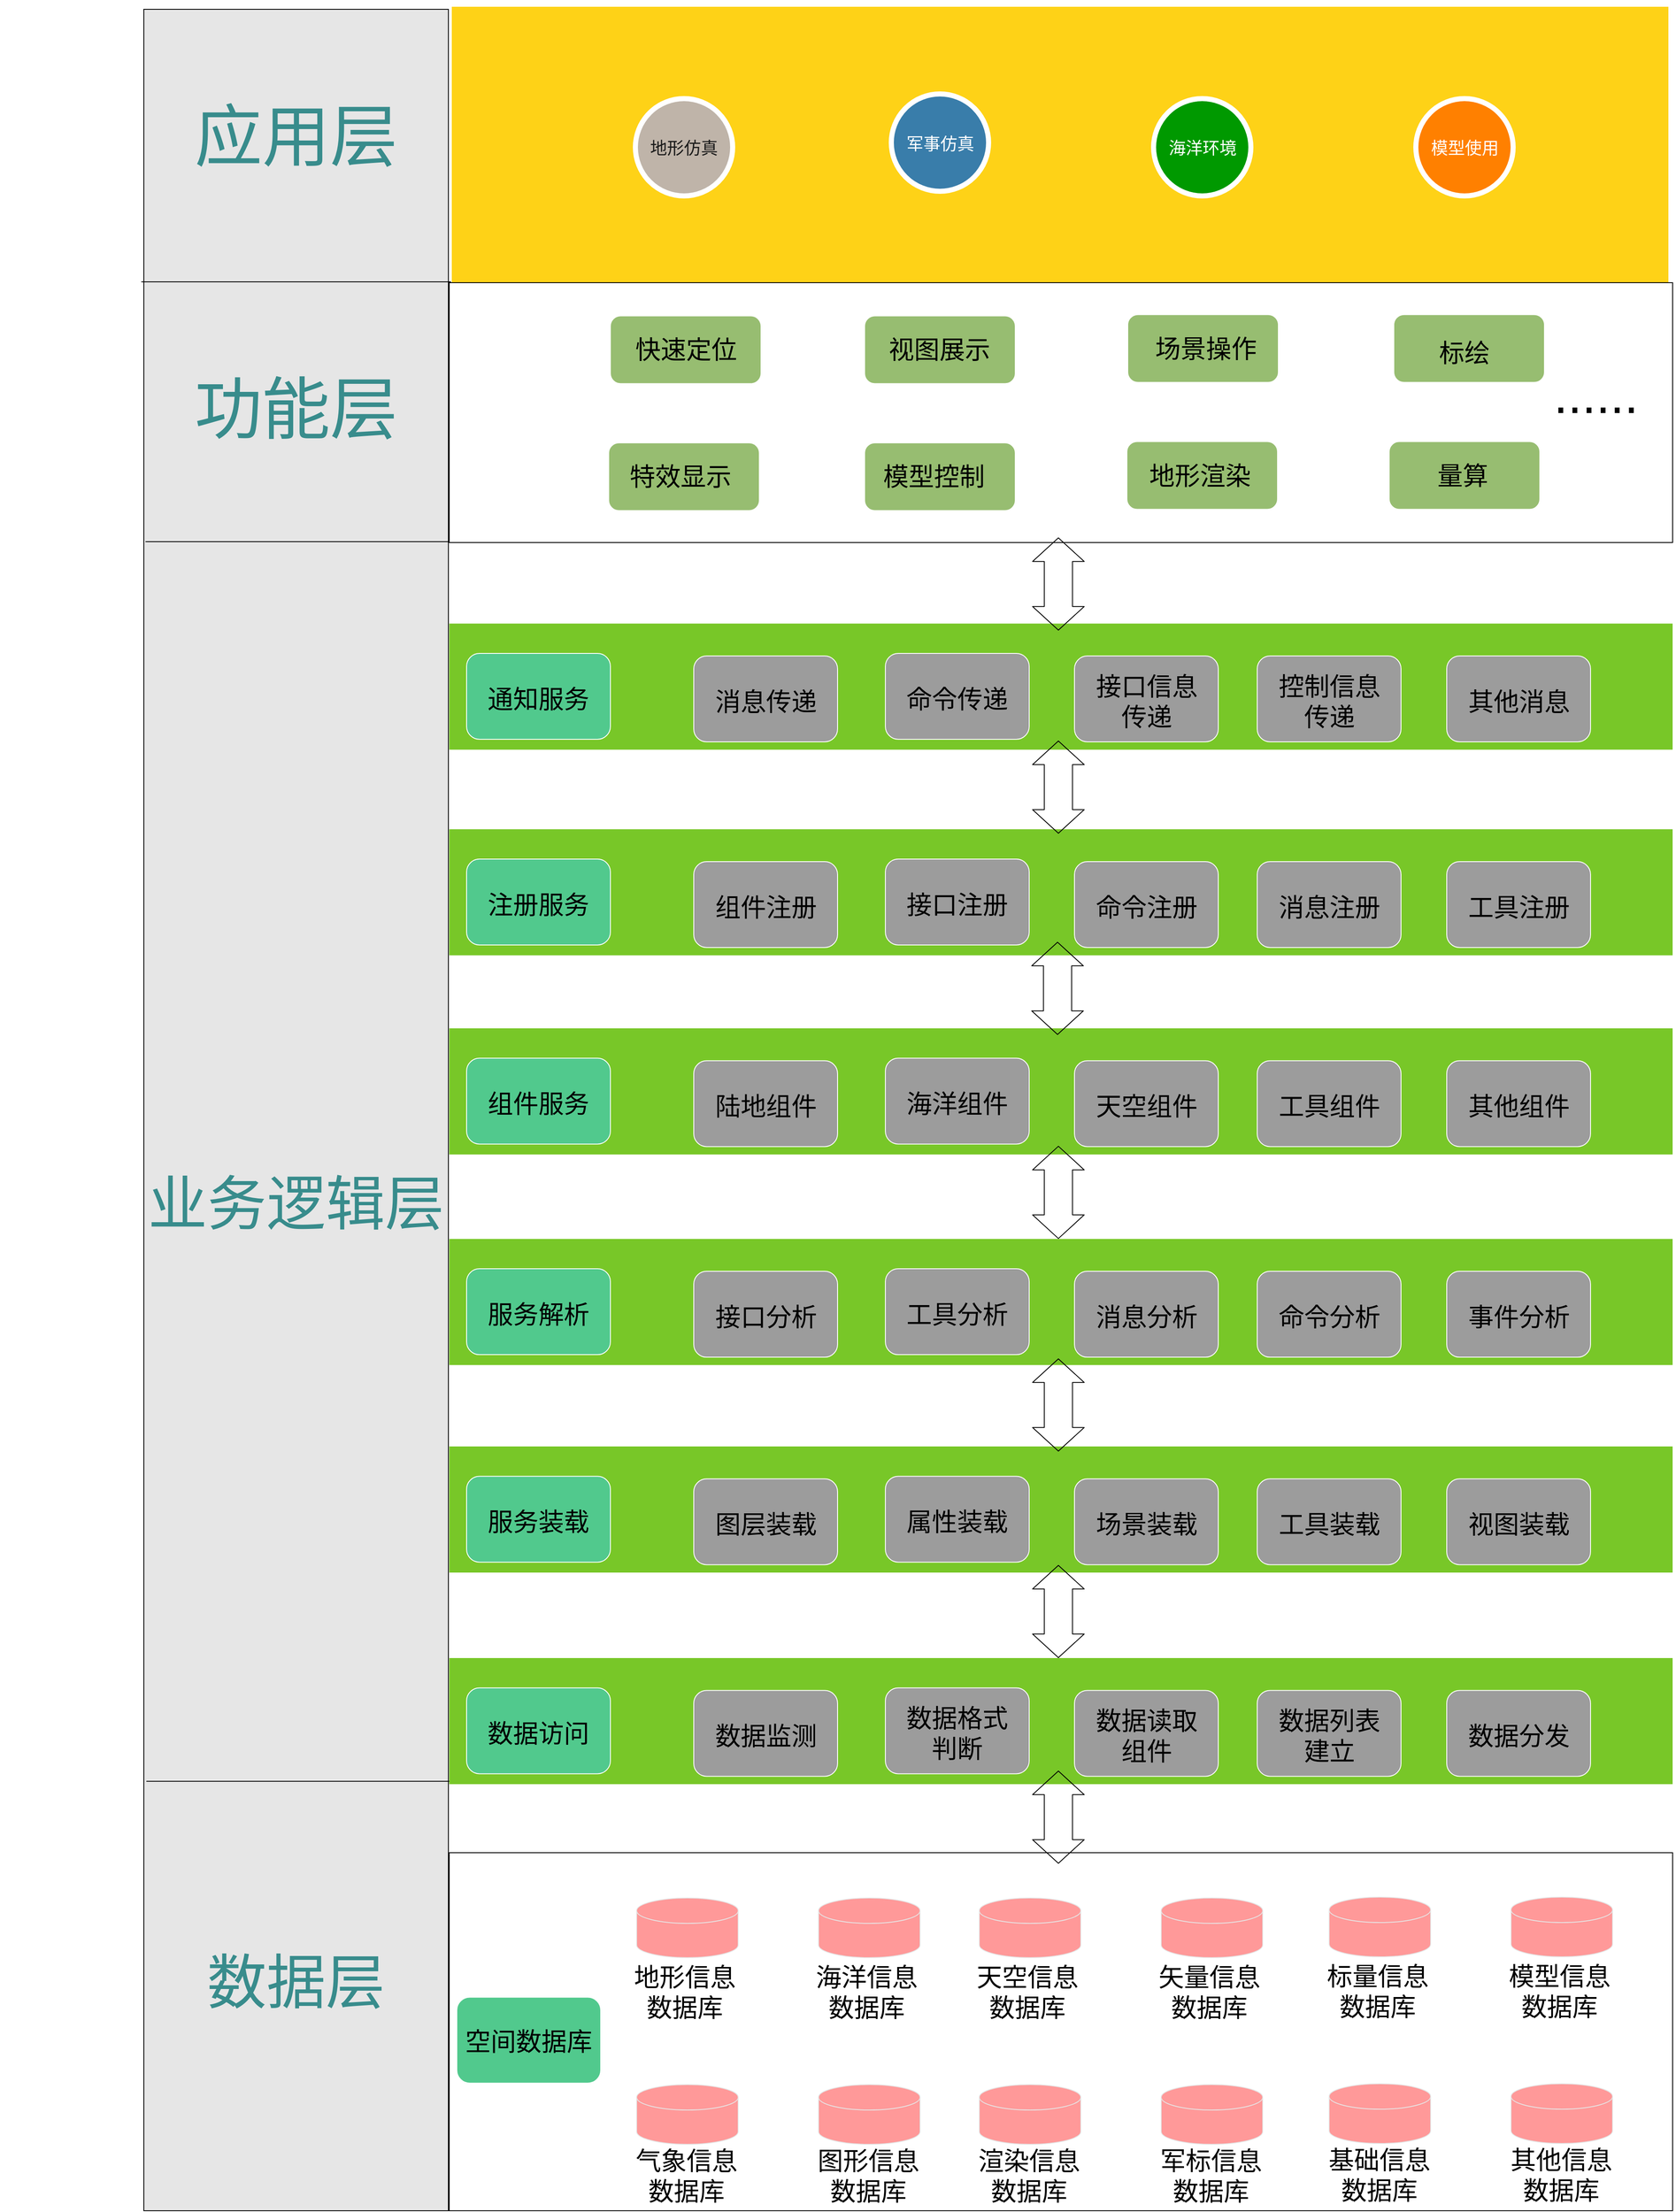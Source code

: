 <mxfile version="14.4.3" type="github">
  <diagram id="_LM2_4RiInQOaNpVVQQp" name="Page-1">
    <mxGraphModel dx="2601" dy="1406" grid="1" gridSize="10" guides="1" tooltips="1" connect="1" arrows="1" fold="1" page="1" pageScale="1" pageWidth="413" pageHeight="291" math="0" shadow="0">
      <root>
        <mxCell id="0" />
        <mxCell id="1" parent="0" />
        <mxCell id="ouk6PVNN6z9lbslJiqBb-3" value="" style="whiteSpace=wrap;html=1;rounded=0;shadow=0;strokeWidth=8;fontSize=20;align=center;fillColor=#FED217;strokeColor=#FFFFFF;" vertex="1" parent="1">
          <mxGeometry x="1630" y="412" width="1446" height="430" as="geometry" />
        </mxCell>
        <mxCell id="ouk6PVNN6z9lbslJiqBb-5" value="地形仿真" style="ellipse;whiteSpace=wrap;html=1;rounded=0;shadow=0;strokeWidth=6;fontSize=20;align=center;fillColor=#BFB4A9;strokeColor=#FFFFFF;fontColor=#1A1A1A;" vertex="1" parent="1">
          <mxGeometry x="1851" y="524.5" width="115" height="115" as="geometry" />
        </mxCell>
        <mxCell id="ouk6PVNN6z9lbslJiqBb-6" value="&lt;font style=&quot;font-size: 20px&quot;&gt;军事仿真&lt;/font&gt;" style="ellipse;whiteSpace=wrap;html=1;rounded=0;shadow=0;strokeWidth=6;fontSize=14;align=center;fillColor=#397DAA;strokeColor=#FFFFFF;fontColor=#FFFFFF;" vertex="1" parent="1">
          <mxGeometry x="2153.5" y="519" width="115" height="115" as="geometry" />
        </mxCell>
        <mxCell id="ouk6PVNN6z9lbslJiqBb-7" value="" style="whiteSpace=wrap;html=1;rounded=0;shadow=0;strokeWidth=1;fontSize=20;align=center;fontColor=#FFFFFF;fillColor=#FFFFFF;" vertex="1" parent="1">
          <mxGeometry x="1631" y="742" width="1446" height="307" as="geometry" />
        </mxCell>
        <mxCell id="ouk6PVNN6z9lbslJiqBb-13" value="&lt;font style=&quot;font-size: 20px&quot; color=&quot;#ffffff&quot;&gt;海洋环境&lt;/font&gt;" style="ellipse;whiteSpace=wrap;html=1;rounded=0;shadow=0;strokeWidth=6;fontSize=14;align=center;strokeColor=#FFFFFF;fillColor=#009900;" vertex="1" parent="1">
          <mxGeometry x="2463.5" y="524.5" width="115" height="115" as="geometry" />
        </mxCell>
        <mxCell id="ouk6PVNN6z9lbslJiqBb-14" value="&lt;font style=&quot;font-size: 20px&quot;&gt;模型使用&lt;/font&gt;" style="ellipse;whiteSpace=wrap;html=1;rounded=0;shadow=0;strokeWidth=6;fontSize=14;align=center;strokeColor=#FFFFFF;fontColor=#FFFFFF;fillColor=#FF8000;" vertex="1" parent="1">
          <mxGeometry x="2773.5" y="524.5" width="115" height="115" as="geometry" />
        </mxCell>
        <mxCell id="ouk6PVNN6z9lbslJiqBb-18" value="" style="rounded=1;whiteSpace=wrap;html=1;strokeColor=#FFFFFF;fillColor=#97BD71;" vertex="1" parent="1">
          <mxGeometry x="1821.5" y="781.25" width="178" height="80" as="geometry" />
        </mxCell>
        <mxCell id="ouk6PVNN6z9lbslJiqBb-19" value="" style="rounded=1;whiteSpace=wrap;html=1;strokeColor=#FFFFFF;fillColor=#97BD71;" vertex="1" parent="1">
          <mxGeometry x="1819.5" y="931.25" width="178" height="80" as="geometry" />
        </mxCell>
        <mxCell id="ouk6PVNN6z9lbslJiqBb-20" value="" style="rounded=1;whiteSpace=wrap;html=1;strokeColor=#FFFFFF;fillColor=#97BD71;" vertex="1" parent="1">
          <mxGeometry x="2122" y="781.25" width="178" height="80" as="geometry" />
        </mxCell>
        <mxCell id="ouk6PVNN6z9lbslJiqBb-21" value="" style="rounded=1;whiteSpace=wrap;html=1;strokeColor=#FFFFFF;fillColor=#97BD71;" vertex="1" parent="1">
          <mxGeometry x="2122" y="931.25" width="178" height="80" as="geometry" />
        </mxCell>
        <mxCell id="ouk6PVNN6z9lbslJiqBb-22" value="" style="rounded=1;whiteSpace=wrap;html=1;strokeColor=#FFFFFF;fillColor=#97BD71;" vertex="1" parent="1">
          <mxGeometry x="2433" y="779.75" width="178" height="80" as="geometry" />
        </mxCell>
        <mxCell id="ouk6PVNN6z9lbslJiqBb-23" value="" style="rounded=1;whiteSpace=wrap;html=1;strokeColor=#FFFFFF;fillColor=#97BD71;" vertex="1" parent="1">
          <mxGeometry x="2432" y="929.75" width="178" height="80" as="geometry" />
        </mxCell>
        <mxCell id="ouk6PVNN6z9lbslJiqBb-24" value="" style="rounded=1;whiteSpace=wrap;html=1;strokeColor=#FFFFFF;fillColor=#97BD71;" vertex="1" parent="1">
          <mxGeometry x="2747.5" y="779.75" width="178" height="80" as="geometry" />
        </mxCell>
        <mxCell id="ouk6PVNN6z9lbslJiqBb-25" value="" style="rounded=1;whiteSpace=wrap;html=1;strokeColor=#FFFFFF;fillColor=#97BD71;" vertex="1" parent="1">
          <mxGeometry x="2742" y="929.75" width="178" height="80" as="geometry" />
        </mxCell>
        <mxCell id="ouk6PVNN6z9lbslJiqBb-26" value="快速定位" style="text;html=1;strokeColor=none;fillColor=none;align=center;verticalAlign=middle;whiteSpace=wrap;rounded=0;fontSize=30;" vertex="1" parent="1">
          <mxGeometry x="1849.5" y="811.25" width="122" height="20" as="geometry" />
        </mxCell>
        <mxCell id="ouk6PVNN6z9lbslJiqBb-27" value="特效显示" style="text;html=1;strokeColor=none;fillColor=none;align=center;verticalAlign=middle;whiteSpace=wrap;rounded=0;fontSize=30;" vertex="1" parent="1">
          <mxGeometry x="1839.5" y="961.25" width="129" height="20" as="geometry" />
        </mxCell>
        <mxCell id="ouk6PVNN6z9lbslJiqBb-28" value="视图展示" style="text;html=1;strokeColor=none;fillColor=none;align=center;verticalAlign=middle;whiteSpace=wrap;rounded=0;fontSize=30;" vertex="1" parent="1">
          <mxGeometry x="2146.5" y="811.25" width="127" height="20" as="geometry" />
        </mxCell>
        <mxCell id="ouk6PVNN6z9lbslJiqBb-29" value="模型控制" style="text;html=1;strokeColor=none;fillColor=none;align=center;verticalAlign=middle;whiteSpace=wrap;rounded=0;fontSize=30;" vertex="1" parent="1">
          <mxGeometry x="2142" y="961.25" width="124" height="20" as="geometry" />
        </mxCell>
        <mxCell id="ouk6PVNN6z9lbslJiqBb-30" value="场景操作" style="text;html=1;strokeColor=none;fillColor=none;align=center;verticalAlign=middle;whiteSpace=wrap;rounded=0;fontSize=30;" vertex="1" parent="1">
          <mxGeometry x="2463.5" y="809.75" width="122.5" height="20" as="geometry" />
        </mxCell>
        <mxCell id="ouk6PVNN6z9lbslJiqBb-31" value="地形渲染" style="text;html=1;strokeColor=none;fillColor=none;align=center;verticalAlign=middle;whiteSpace=wrap;rounded=0;fontSize=30;" vertex="1" parent="1">
          <mxGeometry x="2453.5" y="959.75" width="128.5" height="20" as="geometry" />
        </mxCell>
        <mxCell id="ouk6PVNN6z9lbslJiqBb-32" value="标绘" style="text;html=1;strokeColor=none;fillColor=none;align=center;verticalAlign=middle;whiteSpace=wrap;rounded=0;fontSize=30;" vertex="1" parent="1">
          <mxGeometry x="2771" y="819.75" width="120" height="10" as="geometry" />
        </mxCell>
        <mxCell id="ouk6PVNN6z9lbslJiqBb-33" value="量算" style="text;html=1;strokeColor=none;fillColor=none;align=center;verticalAlign=middle;whiteSpace=wrap;rounded=0;fontSize=30;" vertex="1" parent="1">
          <mxGeometry x="2768.5" y="959.75" width="120" height="20" as="geometry" />
        </mxCell>
        <mxCell id="ouk6PVNN6z9lbslJiqBb-245" value="......" style="text;html=1;strokeColor=none;fillColor=none;align=center;verticalAlign=middle;whiteSpace=wrap;rounded=0;fontSize=60;" vertex="1" parent="1">
          <mxGeometry x="2929" y="864.75" width="115" height="20" as="geometry" />
        </mxCell>
        <mxCell id="ouk6PVNN6z9lbslJiqBb-491" value="" style="whiteSpace=wrap;html=1;rounded=0;shadow=0;strokeWidth=8;fontSize=20;align=center;strokeColor=none;fillColor=#78C728;" vertex="1" parent="1">
          <mxGeometry x="1631" y="1144.75" width="1446" height="149" as="geometry" />
        </mxCell>
        <mxCell id="ouk6PVNN6z9lbslJiqBb-494" value="" style="rounded=1;whiteSpace=wrap;html=1;strokeColor=#FFFFFF;fontSize=80;fontColor=#388C8C;fillColor=#51C98D;" vertex="1" parent="1">
          <mxGeometry x="1651.5" y="1180" width="170" height="101.5" as="geometry" />
        </mxCell>
        <mxCell id="ouk6PVNN6z9lbslJiqBb-495" value="" style="rounded=0;whiteSpace=wrap;html=1;fontSize=80;fontColor=#388C8C;fillColor=#E6E6E6;" vertex="1" parent="1">
          <mxGeometry x="1270" y="419" width="360" height="2601" as="geometry" />
        </mxCell>
        <mxCell id="ouk6PVNN6z9lbslJiqBb-496" value="" style="endArrow=none;html=1;fontSize=80;fontColor=#388C8C;" edge="1" parent="1">
          <mxGeometry width="50" height="50" relative="1" as="geometry">
            <mxPoint x="1633" y="741" as="sourcePoint" />
            <mxPoint x="1267" y="741" as="targetPoint" />
          </mxGeometry>
        </mxCell>
        <mxCell id="ouk6PVNN6z9lbslJiqBb-497" value="" style="endArrow=none;html=1;fontSize=80;fontColor=#388C8C;" edge="1" parent="1">
          <mxGeometry width="50" height="50" relative="1" as="geometry">
            <mxPoint x="1630" y="1048" as="sourcePoint" />
            <mxPoint x="1272" y="1048" as="targetPoint" />
          </mxGeometry>
        </mxCell>
        <mxCell id="ouk6PVNN6z9lbslJiqBb-498" value="应用层" style="text;html=1;strokeColor=none;fillColor=none;align=center;verticalAlign=middle;whiteSpace=wrap;rounded=0;fontSize=80;fontColor=#388C8C;" vertex="1" parent="1">
          <mxGeometry x="1100" y="560" width="700" height="20" as="geometry" />
        </mxCell>
        <mxCell id="ouk6PVNN6z9lbslJiqBb-499" value="功能层" style="text;html=1;strokeColor=none;fillColor=none;align=center;verticalAlign=middle;whiteSpace=wrap;rounded=0;fontSize=80;fontColor=#388C8C;" vertex="1" parent="1">
          <mxGeometry x="1100" y="859.75" width="700" height="65" as="geometry" />
        </mxCell>
        <mxCell id="ouk6PVNN6z9lbslJiqBb-500" value="业务逻辑层" style="text;html=1;strokeColor=none;fillColor=none;align=center;verticalAlign=middle;whiteSpace=wrap;rounded=0;fontSize=70;fontColor=#388C8C;" vertex="1" parent="1">
          <mxGeometry x="1100" y="1820" width="700" height="20" as="geometry" />
        </mxCell>
        <mxCell id="ouk6PVNN6z9lbslJiqBb-501" value="通知服务" style="text;html=1;strokeColor=none;fillColor=none;align=center;verticalAlign=middle;whiteSpace=wrap;rounded=0;fontSize=30;" vertex="1" parent="1">
          <mxGeometry x="1672" y="1223.75" width="129" height="20" as="geometry" />
        </mxCell>
        <mxCell id="ouk6PVNN6z9lbslJiqBb-503" value="" style="rounded=1;whiteSpace=wrap;html=1;strokeColor=#FFFFFF;fillColor=#9C9C9C;fontSize=80;fontColor=#388C8C;" vertex="1" parent="1">
          <mxGeometry x="1920" y="1183" width="170" height="101.5" as="geometry" />
        </mxCell>
        <mxCell id="ouk6PVNN6z9lbslJiqBb-504" value="消息传递" style="text;html=1;strokeColor=none;fillColor=none;align=center;verticalAlign=middle;whiteSpace=wrap;rounded=0;fontSize=30;" vertex="1" parent="1">
          <mxGeometry x="1940.5" y="1226.75" width="129" height="20" as="geometry" />
        </mxCell>
        <mxCell id="ouk6PVNN6z9lbslJiqBb-505" value="" style="rounded=1;whiteSpace=wrap;html=1;strokeColor=#FFFFFF;fillColor=#9C9C9C;fontSize=80;fontColor=#388C8C;" vertex="1" parent="1">
          <mxGeometry x="2146.5" y="1180" width="170" height="101.5" as="geometry" />
        </mxCell>
        <mxCell id="ouk6PVNN6z9lbslJiqBb-506" value="命令传递" style="text;html=1;strokeColor=none;fillColor=none;align=center;verticalAlign=middle;whiteSpace=wrap;rounded=0;fontSize=30;" vertex="1" parent="1">
          <mxGeometry x="2167" y="1223.75" width="129" height="20" as="geometry" />
        </mxCell>
        <mxCell id="ouk6PVNN6z9lbslJiqBb-507" value="" style="rounded=1;whiteSpace=wrap;html=1;strokeColor=#FFFFFF;fillColor=#9C9C9C;fontSize=80;fontColor=#388C8C;" vertex="1" parent="1">
          <mxGeometry x="2370" y="1183" width="170" height="101.5" as="geometry" />
        </mxCell>
        <mxCell id="ouk6PVNN6z9lbslJiqBb-508" value="接口信息传递" style="text;html=1;strokeColor=none;fillColor=none;align=center;verticalAlign=middle;whiteSpace=wrap;rounded=0;fontSize=30;" vertex="1" parent="1">
          <mxGeometry x="2390.5" y="1226.75" width="129" height="20" as="geometry" />
        </mxCell>
        <mxCell id="ouk6PVNN6z9lbslJiqBb-509" value="" style="rounded=1;whiteSpace=wrap;html=1;strokeColor=#FFFFFF;fillColor=#9C9C9C;fontSize=80;fontColor=#388C8C;" vertex="1" parent="1">
          <mxGeometry x="2586" y="1183" width="170" height="101.5" as="geometry" />
        </mxCell>
        <mxCell id="ouk6PVNN6z9lbslJiqBb-510" value="控制信息传递" style="text;html=1;strokeColor=none;fillColor=none;align=center;verticalAlign=middle;whiteSpace=wrap;rounded=0;fontSize=30;" vertex="1" parent="1">
          <mxGeometry x="2606.5" y="1226.75" width="129" height="20" as="geometry" />
        </mxCell>
        <mxCell id="ouk6PVNN6z9lbslJiqBb-511" value="" style="rounded=1;whiteSpace=wrap;html=1;strokeColor=#FFFFFF;fillColor=#9C9C9C;fontSize=80;fontColor=#388C8C;" vertex="1" parent="1">
          <mxGeometry x="2810" y="1183" width="170" height="101.5" as="geometry" />
        </mxCell>
        <mxCell id="ouk6PVNN6z9lbslJiqBb-512" value="其他消息" style="text;html=1;strokeColor=none;fillColor=none;align=center;verticalAlign=middle;whiteSpace=wrap;rounded=0;fontSize=30;" vertex="1" parent="1">
          <mxGeometry x="2830.5" y="1226.75" width="129" height="20" as="geometry" />
        </mxCell>
        <mxCell id="ouk6PVNN6z9lbslJiqBb-514" value="" style="whiteSpace=wrap;html=1;rounded=0;shadow=0;strokeWidth=8;fontSize=20;align=center;strokeColor=none;fillColor=#78C728;" vertex="1" parent="1">
          <mxGeometry x="1631" y="1387.75" width="1446" height="149" as="geometry" />
        </mxCell>
        <mxCell id="ouk6PVNN6z9lbslJiqBb-515" value="" style="rounded=1;whiteSpace=wrap;html=1;strokeColor=#FFFFFF;fontSize=80;fontColor=#388C8C;fillColor=#51C98D;" vertex="1" parent="1">
          <mxGeometry x="1651.5" y="1423" width="170" height="101.5" as="geometry" />
        </mxCell>
        <mxCell id="ouk6PVNN6z9lbslJiqBb-516" value="注册服务" style="text;html=1;strokeColor=none;fillColor=none;align=center;verticalAlign=middle;whiteSpace=wrap;rounded=0;fontSize=30;" vertex="1" parent="1">
          <mxGeometry x="1672" y="1466.75" width="129" height="20" as="geometry" />
        </mxCell>
        <mxCell id="ouk6PVNN6z9lbslJiqBb-517" value="" style="rounded=1;whiteSpace=wrap;html=1;strokeColor=#FFFFFF;fillColor=#9C9C9C;fontSize=80;fontColor=#388C8C;" vertex="1" parent="1">
          <mxGeometry x="1920" y="1426" width="170" height="101.5" as="geometry" />
        </mxCell>
        <mxCell id="ouk6PVNN6z9lbslJiqBb-518" value="组件注册" style="text;html=1;strokeColor=none;fillColor=none;align=center;verticalAlign=middle;whiteSpace=wrap;rounded=0;fontSize=30;" vertex="1" parent="1">
          <mxGeometry x="1940.5" y="1469.75" width="129" height="20" as="geometry" />
        </mxCell>
        <mxCell id="ouk6PVNN6z9lbslJiqBb-519" value="" style="rounded=1;whiteSpace=wrap;html=1;strokeColor=#FFFFFF;fillColor=#9C9C9C;fontSize=80;fontColor=#388C8C;" vertex="1" parent="1">
          <mxGeometry x="2146.5" y="1423" width="170" height="101.5" as="geometry" />
        </mxCell>
        <mxCell id="ouk6PVNN6z9lbslJiqBb-520" value="接口注册" style="text;html=1;strokeColor=none;fillColor=none;align=center;verticalAlign=middle;whiteSpace=wrap;rounded=0;fontSize=30;" vertex="1" parent="1">
          <mxGeometry x="2167" y="1466.75" width="129" height="20" as="geometry" />
        </mxCell>
        <mxCell id="ouk6PVNN6z9lbslJiqBb-521" value="" style="rounded=1;whiteSpace=wrap;html=1;strokeColor=#FFFFFF;fillColor=#9C9C9C;fontSize=80;fontColor=#388C8C;" vertex="1" parent="1">
          <mxGeometry x="2370" y="1426" width="170" height="101.5" as="geometry" />
        </mxCell>
        <mxCell id="ouk6PVNN6z9lbslJiqBb-522" value="命令注册" style="text;html=1;strokeColor=none;fillColor=none;align=center;verticalAlign=middle;whiteSpace=wrap;rounded=0;fontSize=30;" vertex="1" parent="1">
          <mxGeometry x="2390.5" y="1469.75" width="129" height="20" as="geometry" />
        </mxCell>
        <mxCell id="ouk6PVNN6z9lbslJiqBb-523" value="" style="rounded=1;whiteSpace=wrap;html=1;strokeColor=#FFFFFF;fillColor=#9C9C9C;fontSize=80;fontColor=#388C8C;" vertex="1" parent="1">
          <mxGeometry x="2586" y="1426" width="170" height="101.5" as="geometry" />
        </mxCell>
        <mxCell id="ouk6PVNN6z9lbslJiqBb-524" value="消息注册" style="text;html=1;strokeColor=none;fillColor=none;align=center;verticalAlign=middle;whiteSpace=wrap;rounded=0;fontSize=30;" vertex="1" parent="1">
          <mxGeometry x="2606.5" y="1469.75" width="129" height="20" as="geometry" />
        </mxCell>
        <mxCell id="ouk6PVNN6z9lbslJiqBb-525" value="" style="rounded=1;whiteSpace=wrap;html=1;strokeColor=#FFFFFF;fillColor=#9C9C9C;fontSize=80;fontColor=#388C8C;" vertex="1" parent="1">
          <mxGeometry x="2810" y="1426" width="170" height="101.5" as="geometry" />
        </mxCell>
        <mxCell id="ouk6PVNN6z9lbslJiqBb-526" value="工具注册" style="text;html=1;strokeColor=none;fillColor=none;align=center;verticalAlign=middle;whiteSpace=wrap;rounded=0;fontSize=30;" vertex="1" parent="1">
          <mxGeometry x="2830.5" y="1469.75" width="129" height="20" as="geometry" />
        </mxCell>
        <mxCell id="ouk6PVNN6z9lbslJiqBb-528" value="" style="whiteSpace=wrap;html=1;rounded=0;shadow=0;strokeWidth=8;fontSize=20;align=center;strokeColor=none;fillColor=#78C728;" vertex="1" parent="1">
          <mxGeometry x="1631" y="1623" width="1446" height="149" as="geometry" />
        </mxCell>
        <mxCell id="ouk6PVNN6z9lbslJiqBb-529" value="" style="rounded=1;whiteSpace=wrap;html=1;strokeColor=#FFFFFF;fontSize=80;fontColor=#388C8C;fillColor=#51C98D;" vertex="1" parent="1">
          <mxGeometry x="1651.5" y="1658.25" width="170" height="101.5" as="geometry" />
        </mxCell>
        <mxCell id="ouk6PVNN6z9lbslJiqBb-530" value="组件服务" style="text;html=1;strokeColor=none;fillColor=none;align=center;verticalAlign=middle;whiteSpace=wrap;rounded=0;fontSize=30;" vertex="1" parent="1">
          <mxGeometry x="1672" y="1702" width="129" height="20" as="geometry" />
        </mxCell>
        <mxCell id="ouk6PVNN6z9lbslJiqBb-531" value="" style="rounded=1;whiteSpace=wrap;html=1;strokeColor=#FFFFFF;fillColor=#9C9C9C;fontSize=80;fontColor=#388C8C;" vertex="1" parent="1">
          <mxGeometry x="1920" y="1661.25" width="170" height="101.5" as="geometry" />
        </mxCell>
        <mxCell id="ouk6PVNN6z9lbslJiqBb-532" value="陆地组件" style="text;html=1;strokeColor=none;fillColor=none;align=center;verticalAlign=middle;whiteSpace=wrap;rounded=0;fontSize=30;" vertex="1" parent="1">
          <mxGeometry x="1940.5" y="1705" width="129" height="20" as="geometry" />
        </mxCell>
        <mxCell id="ouk6PVNN6z9lbslJiqBb-533" value="" style="rounded=1;whiteSpace=wrap;html=1;strokeColor=#FFFFFF;fillColor=#9C9C9C;fontSize=80;fontColor=#388C8C;" vertex="1" parent="1">
          <mxGeometry x="2146.5" y="1658.25" width="170" height="101.5" as="geometry" />
        </mxCell>
        <mxCell id="ouk6PVNN6z9lbslJiqBb-534" value="海洋组件" style="text;html=1;strokeColor=none;fillColor=none;align=center;verticalAlign=middle;whiteSpace=wrap;rounded=0;fontSize=30;" vertex="1" parent="1">
          <mxGeometry x="2167" y="1702" width="129" height="20" as="geometry" />
        </mxCell>
        <mxCell id="ouk6PVNN6z9lbslJiqBb-535" value="" style="rounded=1;whiteSpace=wrap;html=1;strokeColor=#FFFFFF;fillColor=#9C9C9C;fontSize=80;fontColor=#388C8C;" vertex="1" parent="1">
          <mxGeometry x="2370" y="1661.25" width="170" height="101.5" as="geometry" />
        </mxCell>
        <mxCell id="ouk6PVNN6z9lbslJiqBb-536" value="天空组件" style="text;html=1;strokeColor=none;fillColor=none;align=center;verticalAlign=middle;whiteSpace=wrap;rounded=0;fontSize=30;" vertex="1" parent="1">
          <mxGeometry x="2390.5" y="1705" width="129" height="20" as="geometry" />
        </mxCell>
        <mxCell id="ouk6PVNN6z9lbslJiqBb-537" value="" style="rounded=1;whiteSpace=wrap;html=1;strokeColor=#FFFFFF;fillColor=#9C9C9C;fontSize=80;fontColor=#388C8C;" vertex="1" parent="1">
          <mxGeometry x="2586" y="1661.25" width="170" height="101.5" as="geometry" />
        </mxCell>
        <mxCell id="ouk6PVNN6z9lbslJiqBb-538" value="工具组件" style="text;html=1;strokeColor=none;fillColor=none;align=center;verticalAlign=middle;whiteSpace=wrap;rounded=0;fontSize=30;" vertex="1" parent="1">
          <mxGeometry x="2606.5" y="1705" width="129" height="20" as="geometry" />
        </mxCell>
        <mxCell id="ouk6PVNN6z9lbslJiqBb-539" value="" style="rounded=1;whiteSpace=wrap;html=1;strokeColor=#FFFFFF;fillColor=#9C9C9C;fontSize=80;fontColor=#388C8C;" vertex="1" parent="1">
          <mxGeometry x="2810" y="1661.25" width="170" height="101.5" as="geometry" />
        </mxCell>
        <mxCell id="ouk6PVNN6z9lbslJiqBb-540" value="其他组件" style="text;html=1;strokeColor=none;fillColor=none;align=center;verticalAlign=middle;whiteSpace=wrap;rounded=0;fontSize=30;" vertex="1" parent="1">
          <mxGeometry x="2830.5" y="1705" width="129" height="20" as="geometry" />
        </mxCell>
        <mxCell id="ouk6PVNN6z9lbslJiqBb-542" value="" style="whiteSpace=wrap;html=1;rounded=0;shadow=0;strokeWidth=8;fontSize=20;align=center;strokeColor=none;fillColor=#78C728;" vertex="1" parent="1">
          <mxGeometry x="1631" y="1871.81" width="1446" height="149" as="geometry" />
        </mxCell>
        <mxCell id="ouk6PVNN6z9lbslJiqBb-543" value="" style="rounded=1;whiteSpace=wrap;html=1;strokeColor=#FFFFFF;fontSize=80;fontColor=#388C8C;fillColor=#51C98D;" vertex="1" parent="1">
          <mxGeometry x="1651.5" y="1907.06" width="170" height="101.5" as="geometry" />
        </mxCell>
        <mxCell id="ouk6PVNN6z9lbslJiqBb-544" value="服务解析" style="text;html=1;strokeColor=none;fillColor=none;align=center;verticalAlign=middle;whiteSpace=wrap;rounded=0;fontSize=30;" vertex="1" parent="1">
          <mxGeometry x="1672" y="1950.81" width="129" height="20" as="geometry" />
        </mxCell>
        <mxCell id="ouk6PVNN6z9lbslJiqBb-545" value="" style="rounded=1;whiteSpace=wrap;html=1;strokeColor=#FFFFFF;fillColor=#9C9C9C;fontSize=80;fontColor=#388C8C;" vertex="1" parent="1">
          <mxGeometry x="1920" y="1910.06" width="170" height="101.5" as="geometry" />
        </mxCell>
        <mxCell id="ouk6PVNN6z9lbslJiqBb-546" value="接口分析" style="text;html=1;strokeColor=none;fillColor=none;align=center;verticalAlign=middle;whiteSpace=wrap;rounded=0;fontSize=30;" vertex="1" parent="1">
          <mxGeometry x="1940.5" y="1953.81" width="129" height="20" as="geometry" />
        </mxCell>
        <mxCell id="ouk6PVNN6z9lbslJiqBb-547" value="" style="rounded=1;whiteSpace=wrap;html=1;strokeColor=#FFFFFF;fillColor=#9C9C9C;fontSize=80;fontColor=#388C8C;" vertex="1" parent="1">
          <mxGeometry x="2146.5" y="1907.06" width="170" height="101.5" as="geometry" />
        </mxCell>
        <mxCell id="ouk6PVNN6z9lbslJiqBb-548" value="工具分析" style="text;html=1;strokeColor=none;fillColor=none;align=center;verticalAlign=middle;whiteSpace=wrap;rounded=0;fontSize=30;" vertex="1" parent="1">
          <mxGeometry x="2167" y="1950.81" width="129" height="20" as="geometry" />
        </mxCell>
        <mxCell id="ouk6PVNN6z9lbslJiqBb-549" value="" style="rounded=1;whiteSpace=wrap;html=1;strokeColor=#FFFFFF;fillColor=#9C9C9C;fontSize=80;fontColor=#388C8C;" vertex="1" parent="1">
          <mxGeometry x="2370" y="1910.06" width="170" height="101.5" as="geometry" />
        </mxCell>
        <mxCell id="ouk6PVNN6z9lbslJiqBb-550" value="消息分析" style="text;html=1;strokeColor=none;fillColor=none;align=center;verticalAlign=middle;whiteSpace=wrap;rounded=0;fontSize=30;" vertex="1" parent="1">
          <mxGeometry x="2390.5" y="1953.81" width="129" height="20" as="geometry" />
        </mxCell>
        <mxCell id="ouk6PVNN6z9lbslJiqBb-551" value="" style="rounded=1;whiteSpace=wrap;html=1;strokeColor=#FFFFFF;fillColor=#9C9C9C;fontSize=80;fontColor=#388C8C;" vertex="1" parent="1">
          <mxGeometry x="2586" y="1910.06" width="170" height="101.5" as="geometry" />
        </mxCell>
        <mxCell id="ouk6PVNN6z9lbslJiqBb-552" value="命令分析" style="text;html=1;strokeColor=none;fillColor=none;align=center;verticalAlign=middle;whiteSpace=wrap;rounded=0;fontSize=30;" vertex="1" parent="1">
          <mxGeometry x="2606.5" y="1953.81" width="129" height="20" as="geometry" />
        </mxCell>
        <mxCell id="ouk6PVNN6z9lbslJiqBb-553" value="" style="rounded=1;whiteSpace=wrap;html=1;strokeColor=#FFFFFF;fillColor=#9C9C9C;fontSize=80;fontColor=#388C8C;" vertex="1" parent="1">
          <mxGeometry x="2810" y="1910.06" width="170" height="101.5" as="geometry" />
        </mxCell>
        <mxCell id="ouk6PVNN6z9lbslJiqBb-554" value="事件分析" style="text;html=1;strokeColor=none;fillColor=none;align=center;verticalAlign=middle;whiteSpace=wrap;rounded=0;fontSize=30;" vertex="1" parent="1">
          <mxGeometry x="2830.5" y="1953.81" width="129" height="20" as="geometry" />
        </mxCell>
        <mxCell id="ouk6PVNN6z9lbslJiqBb-556" value="" style="whiteSpace=wrap;html=1;rounded=0;shadow=0;strokeWidth=8;fontSize=20;align=center;strokeColor=none;fillColor=#78C728;" vertex="1" parent="1">
          <mxGeometry x="1631" y="2117" width="1446" height="149" as="geometry" />
        </mxCell>
        <mxCell id="ouk6PVNN6z9lbslJiqBb-557" value="" style="rounded=1;whiteSpace=wrap;html=1;strokeColor=#FFFFFF;fontSize=80;fontColor=#388C8C;fillColor=#51C98D;" vertex="1" parent="1">
          <mxGeometry x="1651.5" y="2152.25" width="170" height="101.5" as="geometry" />
        </mxCell>
        <mxCell id="ouk6PVNN6z9lbslJiqBb-558" value="服务装载" style="text;html=1;strokeColor=none;fillColor=none;align=center;verticalAlign=middle;whiteSpace=wrap;rounded=0;fontSize=30;" vertex="1" parent="1">
          <mxGeometry x="1672" y="2196" width="129" height="20" as="geometry" />
        </mxCell>
        <mxCell id="ouk6PVNN6z9lbslJiqBb-559" value="" style="rounded=1;whiteSpace=wrap;html=1;strokeColor=#FFFFFF;fillColor=#9C9C9C;fontSize=80;fontColor=#388C8C;" vertex="1" parent="1">
          <mxGeometry x="1920" y="2155.25" width="170" height="101.5" as="geometry" />
        </mxCell>
        <mxCell id="ouk6PVNN6z9lbslJiqBb-560" value="图层装载" style="text;html=1;strokeColor=none;fillColor=none;align=center;verticalAlign=middle;whiteSpace=wrap;rounded=0;fontSize=30;" vertex="1" parent="1">
          <mxGeometry x="1940.5" y="2199" width="129" height="20" as="geometry" />
        </mxCell>
        <mxCell id="ouk6PVNN6z9lbslJiqBb-561" value="" style="rounded=1;whiteSpace=wrap;html=1;strokeColor=#FFFFFF;fillColor=#9C9C9C;fontSize=80;fontColor=#388C8C;" vertex="1" parent="1">
          <mxGeometry x="2146.5" y="2152.25" width="170" height="101.5" as="geometry" />
        </mxCell>
        <mxCell id="ouk6PVNN6z9lbslJiqBb-562" value="属性装载" style="text;html=1;strokeColor=none;fillColor=none;align=center;verticalAlign=middle;whiteSpace=wrap;rounded=0;fontSize=30;" vertex="1" parent="1">
          <mxGeometry x="2167" y="2196" width="129" height="20" as="geometry" />
        </mxCell>
        <mxCell id="ouk6PVNN6z9lbslJiqBb-563" value="" style="rounded=1;whiteSpace=wrap;html=1;strokeColor=#FFFFFF;fillColor=#9C9C9C;fontSize=80;fontColor=#388C8C;" vertex="1" parent="1">
          <mxGeometry x="2370" y="2155.25" width="170" height="101.5" as="geometry" />
        </mxCell>
        <mxCell id="ouk6PVNN6z9lbslJiqBb-564" value="场景装载" style="text;html=1;strokeColor=none;fillColor=none;align=center;verticalAlign=middle;whiteSpace=wrap;rounded=0;fontSize=30;" vertex="1" parent="1">
          <mxGeometry x="2390.5" y="2199" width="129" height="20" as="geometry" />
        </mxCell>
        <mxCell id="ouk6PVNN6z9lbslJiqBb-565" value="" style="rounded=1;whiteSpace=wrap;html=1;strokeColor=#FFFFFF;fillColor=#9C9C9C;fontSize=80;fontColor=#388C8C;" vertex="1" parent="1">
          <mxGeometry x="2586" y="2155.25" width="170" height="101.5" as="geometry" />
        </mxCell>
        <mxCell id="ouk6PVNN6z9lbslJiqBb-566" value="工具装载" style="text;html=1;strokeColor=none;fillColor=none;align=center;verticalAlign=middle;whiteSpace=wrap;rounded=0;fontSize=30;" vertex="1" parent="1">
          <mxGeometry x="2606.5" y="2199" width="129" height="20" as="geometry" />
        </mxCell>
        <mxCell id="ouk6PVNN6z9lbslJiqBb-567" value="" style="rounded=1;whiteSpace=wrap;html=1;strokeColor=#FFFFFF;fillColor=#9C9C9C;fontSize=80;fontColor=#388C8C;" vertex="1" parent="1">
          <mxGeometry x="2810" y="2155.25" width="170" height="101.5" as="geometry" />
        </mxCell>
        <mxCell id="ouk6PVNN6z9lbslJiqBb-568" value="视图装载" style="text;html=1;strokeColor=none;fillColor=none;align=center;verticalAlign=middle;whiteSpace=wrap;rounded=0;fontSize=30;" vertex="1" parent="1">
          <mxGeometry x="2830.5" y="2199" width="129" height="20" as="geometry" />
        </mxCell>
        <mxCell id="ouk6PVNN6z9lbslJiqBb-572" value="" style="whiteSpace=wrap;html=1;rounded=0;shadow=0;strokeWidth=8;fontSize=20;align=center;strokeColor=none;fillColor=#78C728;" vertex="1" parent="1">
          <mxGeometry x="1631" y="2367" width="1446" height="149" as="geometry" />
        </mxCell>
        <mxCell id="ouk6PVNN6z9lbslJiqBb-573" value="" style="rounded=1;whiteSpace=wrap;html=1;strokeColor=#FFFFFF;fontSize=80;fontColor=#388C8C;fillColor=#51C98D;" vertex="1" parent="1">
          <mxGeometry x="1651.5" y="2402.25" width="170" height="101.5" as="geometry" />
        </mxCell>
        <mxCell id="ouk6PVNN6z9lbslJiqBb-574" value="数据访问" style="text;html=1;strokeColor=none;fillColor=none;align=center;verticalAlign=middle;whiteSpace=wrap;rounded=0;fontSize=30;" vertex="1" parent="1">
          <mxGeometry x="1672" y="2446" width="129" height="20" as="geometry" />
        </mxCell>
        <mxCell id="ouk6PVNN6z9lbslJiqBb-575" value="" style="rounded=1;whiteSpace=wrap;html=1;strokeColor=#FFFFFF;fillColor=#9C9C9C;fontSize=80;fontColor=#388C8C;" vertex="1" parent="1">
          <mxGeometry x="1920" y="2405.25" width="170" height="101.5" as="geometry" />
        </mxCell>
        <mxCell id="ouk6PVNN6z9lbslJiqBb-576" value="数据监测" style="text;html=1;strokeColor=none;fillColor=none;align=center;verticalAlign=middle;whiteSpace=wrap;rounded=0;fontSize=30;" vertex="1" parent="1">
          <mxGeometry x="1940.5" y="2449" width="129" height="20" as="geometry" />
        </mxCell>
        <mxCell id="ouk6PVNN6z9lbslJiqBb-577" value="" style="rounded=1;whiteSpace=wrap;html=1;strokeColor=#FFFFFF;fillColor=#9C9C9C;fontSize=80;fontColor=#388C8C;" vertex="1" parent="1">
          <mxGeometry x="2146.5" y="2402.25" width="170" height="101.5" as="geometry" />
        </mxCell>
        <mxCell id="ouk6PVNN6z9lbslJiqBb-578" value="数据格式判断" style="text;html=1;strokeColor=none;fillColor=none;align=center;verticalAlign=middle;whiteSpace=wrap;rounded=0;fontSize=30;" vertex="1" parent="1">
          <mxGeometry x="2167" y="2446" width="129" height="20" as="geometry" />
        </mxCell>
        <mxCell id="ouk6PVNN6z9lbslJiqBb-579" value="" style="rounded=1;whiteSpace=wrap;html=1;strokeColor=#FFFFFF;fillColor=#9C9C9C;fontSize=80;fontColor=#388C8C;" vertex="1" parent="1">
          <mxGeometry x="2370" y="2405.25" width="170" height="101.5" as="geometry" />
        </mxCell>
        <mxCell id="ouk6PVNN6z9lbslJiqBb-580" value="数据读取组件" style="text;html=1;strokeColor=none;fillColor=none;align=center;verticalAlign=middle;whiteSpace=wrap;rounded=0;fontSize=30;" vertex="1" parent="1">
          <mxGeometry x="2390.5" y="2449" width="129" height="20" as="geometry" />
        </mxCell>
        <mxCell id="ouk6PVNN6z9lbslJiqBb-581" value="" style="rounded=1;whiteSpace=wrap;html=1;strokeColor=#FFFFFF;fillColor=#9C9C9C;fontSize=80;fontColor=#388C8C;" vertex="1" parent="1">
          <mxGeometry x="2586" y="2405.25" width="170" height="101.5" as="geometry" />
        </mxCell>
        <mxCell id="ouk6PVNN6z9lbslJiqBb-582" value="数据列表建立" style="text;html=1;strokeColor=none;fillColor=none;align=center;verticalAlign=middle;whiteSpace=wrap;rounded=0;fontSize=30;" vertex="1" parent="1">
          <mxGeometry x="2606.5" y="2449" width="129" height="20" as="geometry" />
        </mxCell>
        <mxCell id="ouk6PVNN6z9lbslJiqBb-583" value="" style="rounded=1;whiteSpace=wrap;html=1;strokeColor=#FFFFFF;fillColor=#9C9C9C;fontSize=80;fontColor=#388C8C;" vertex="1" parent="1">
          <mxGeometry x="2810" y="2405.25" width="170" height="101.5" as="geometry" />
        </mxCell>
        <mxCell id="ouk6PVNN6z9lbslJiqBb-584" value="数据分发" style="text;html=1;strokeColor=none;fillColor=none;align=center;verticalAlign=middle;whiteSpace=wrap;rounded=0;fontSize=30;" vertex="1" parent="1">
          <mxGeometry x="2830.5" y="2449" width="129" height="20" as="geometry" />
        </mxCell>
        <mxCell id="ouk6PVNN6z9lbslJiqBb-587" value="" style="whiteSpace=wrap;html=1;rounded=0;shadow=0;strokeWidth=1;fontSize=20;align=center;" vertex="1" parent="1">
          <mxGeometry x="1631" y="2597" width="1446" height="423" as="geometry" />
        </mxCell>
        <mxCell id="ouk6PVNN6z9lbslJiqBb-588" value="" style="endArrow=none;html=1;fontSize=80;fontColor=#388C8C;" edge="1" parent="1">
          <mxGeometry width="50" height="50" relative="1" as="geometry">
            <mxPoint x="1631" y="2512.67" as="sourcePoint" />
            <mxPoint x="1273" y="2512.67" as="targetPoint" />
          </mxGeometry>
        </mxCell>
        <mxCell id="ouk6PVNN6z9lbslJiqBb-589" value="数据层" style="text;html=1;strokeColor=none;fillColor=none;align=center;verticalAlign=middle;whiteSpace=wrap;rounded=0;fontSize=70;fontColor=#388C8C;" vertex="1" parent="1">
          <mxGeometry x="1100" y="2740" width="700" height="20" as="geometry" />
        </mxCell>
        <mxCell id="ouk6PVNN6z9lbslJiqBb-590" value="" style="shape=cylinder3;whiteSpace=wrap;html=1;boundedLbl=1;backgroundOutline=1;size=15;rounded=0;fontSize=60;fontColor=#388C8C;fillColor=#FF9999;strokeColor=#E6E6E6;" vertex="1" parent="1">
          <mxGeometry x="1852.5" y="2650.5" width="120" height="70.5" as="geometry" />
        </mxCell>
        <mxCell id="ouk6PVNN6z9lbslJiqBb-591" value="" style="rounded=1;whiteSpace=wrap;html=1;strokeColor=#FFFFFF;fontSize=80;fontColor=#388C8C;fillColor=#51C98D;" vertex="1" parent="1">
          <mxGeometry x="1640" y="2767.75" width="170" height="101.5" as="geometry" />
        </mxCell>
        <mxCell id="ouk6PVNN6z9lbslJiqBb-592" value="空间数据库" style="text;html=1;strokeColor=none;fillColor=none;align=center;verticalAlign=middle;whiteSpace=wrap;rounded=0;fontSize=30;" vertex="1" parent="1">
          <mxGeometry x="1645.25" y="2809.5" width="159.5" height="20" as="geometry" />
        </mxCell>
        <mxCell id="ouk6PVNN6z9lbslJiqBb-598" value="" style="shape=cylinder3;whiteSpace=wrap;html=1;boundedLbl=1;backgroundOutline=1;size=15;rounded=0;fontSize=60;fontColor=#388C8C;fillColor=#FF9999;strokeColor=#E6E6E6;" vertex="1" parent="1">
          <mxGeometry x="1852.5" y="2871" width="120" height="70.5" as="geometry" />
        </mxCell>
        <mxCell id="ouk6PVNN6z9lbslJiqBb-604" value="地形信息数据库" style="text;html=1;strokeColor=none;fillColor=none;align=center;verticalAlign=middle;whiteSpace=wrap;rounded=0;fontSize=30;" vertex="1" parent="1">
          <mxGeometry x="1845" y="2751.5" width="129" height="20" as="geometry" />
        </mxCell>
        <mxCell id="ouk6PVNN6z9lbslJiqBb-605" value="气象信息数据库" style="text;html=1;strokeColor=none;fillColor=none;align=center;verticalAlign=middle;whiteSpace=wrap;rounded=0;fontSize=30;" vertex="1" parent="1">
          <mxGeometry x="1847" y="2968.5" width="129" height="20" as="geometry" />
        </mxCell>
        <mxCell id="ouk6PVNN6z9lbslJiqBb-606" value="" style="shape=cylinder3;whiteSpace=wrap;html=1;boundedLbl=1;backgroundOutline=1;size=15;rounded=0;fontSize=60;fontColor=#388C8C;fillColor=#FF9999;strokeColor=#E6E6E6;" vertex="1" parent="1">
          <mxGeometry x="2067.5" y="2650.5" width="120" height="70.5" as="geometry" />
        </mxCell>
        <mxCell id="ouk6PVNN6z9lbslJiqBb-607" value="" style="shape=cylinder3;whiteSpace=wrap;html=1;boundedLbl=1;backgroundOutline=1;size=15;rounded=0;fontSize=60;fontColor=#388C8C;fillColor=#FF9999;strokeColor=#E6E6E6;" vertex="1" parent="1">
          <mxGeometry x="2067.5" y="2871" width="120" height="70.5" as="geometry" />
        </mxCell>
        <mxCell id="ouk6PVNN6z9lbslJiqBb-608" value="海洋信息数据库" style="text;html=1;strokeColor=none;fillColor=none;align=center;verticalAlign=middle;whiteSpace=wrap;rounded=0;fontSize=30;" vertex="1" parent="1">
          <mxGeometry x="2060" y="2751.5" width="129" height="20" as="geometry" />
        </mxCell>
        <mxCell id="ouk6PVNN6z9lbslJiqBb-609" value="图形信息数据库" style="text;html=1;strokeColor=none;fillColor=none;align=center;verticalAlign=middle;whiteSpace=wrap;rounded=0;fontSize=30;" vertex="1" parent="1">
          <mxGeometry x="2062" y="2968.5" width="129" height="20" as="geometry" />
        </mxCell>
        <mxCell id="ouk6PVNN6z9lbslJiqBb-630" value="" style="shape=cylinder3;whiteSpace=wrap;html=1;boundedLbl=1;backgroundOutline=1;size=15;rounded=0;fontSize=60;fontColor=#388C8C;fillColor=#FF9999;strokeColor=#E6E6E6;" vertex="1" parent="1">
          <mxGeometry x="2257.5" y="2650.5" width="120" height="70.5" as="geometry" />
        </mxCell>
        <mxCell id="ouk6PVNN6z9lbslJiqBb-631" value="" style="shape=cylinder3;whiteSpace=wrap;html=1;boundedLbl=1;backgroundOutline=1;size=15;rounded=0;fontSize=60;fontColor=#388C8C;fillColor=#FF9999;strokeColor=#E6E6E6;" vertex="1" parent="1">
          <mxGeometry x="2257.5" y="2871" width="120" height="70.5" as="geometry" />
        </mxCell>
        <mxCell id="ouk6PVNN6z9lbslJiqBb-632" value="天空信息数据库" style="text;html=1;strokeColor=none;fillColor=none;align=center;verticalAlign=middle;whiteSpace=wrap;rounded=0;fontSize=30;" vertex="1" parent="1">
          <mxGeometry x="2250" y="2751.5" width="129" height="20" as="geometry" />
        </mxCell>
        <mxCell id="ouk6PVNN6z9lbslJiqBb-633" value="渲染信息数据库" style="text;html=1;strokeColor=none;fillColor=none;align=center;verticalAlign=middle;whiteSpace=wrap;rounded=0;fontSize=30;" vertex="1" parent="1">
          <mxGeometry x="2252" y="2968.5" width="129" height="20" as="geometry" />
        </mxCell>
        <mxCell id="ouk6PVNN6z9lbslJiqBb-634" value="" style="shape=cylinder3;whiteSpace=wrap;html=1;boundedLbl=1;backgroundOutline=1;size=15;rounded=0;fontSize=60;fontColor=#388C8C;fillColor=#FF9999;strokeColor=#E6E6E6;" vertex="1" parent="1">
          <mxGeometry x="2472.5" y="2650.5" width="120" height="70.5" as="geometry" />
        </mxCell>
        <mxCell id="ouk6PVNN6z9lbslJiqBb-635" value="" style="shape=cylinder3;whiteSpace=wrap;html=1;boundedLbl=1;backgroundOutline=1;size=15;rounded=0;fontSize=60;fontColor=#388C8C;fillColor=#FF9999;strokeColor=#E6E6E6;" vertex="1" parent="1">
          <mxGeometry x="2472.5" y="2871" width="120" height="70.5" as="geometry" />
        </mxCell>
        <mxCell id="ouk6PVNN6z9lbslJiqBb-636" value="矢量信息数据库" style="text;html=1;strokeColor=none;fillColor=none;align=center;verticalAlign=middle;whiteSpace=wrap;rounded=0;fontSize=30;" vertex="1" parent="1">
          <mxGeometry x="2465" y="2751.5" width="129" height="20" as="geometry" />
        </mxCell>
        <mxCell id="ouk6PVNN6z9lbslJiqBb-637" value="军标信息数据库" style="text;html=1;strokeColor=none;fillColor=none;align=center;verticalAlign=middle;whiteSpace=wrap;rounded=0;fontSize=30;" vertex="1" parent="1">
          <mxGeometry x="2467" y="2968.5" width="129" height="20" as="geometry" />
        </mxCell>
        <mxCell id="ouk6PVNN6z9lbslJiqBb-638" value="" style="shape=cylinder3;whiteSpace=wrap;html=1;boundedLbl=1;backgroundOutline=1;size=15;rounded=0;fontSize=60;fontColor=#388C8C;fillColor=#FF9999;strokeColor=#E6E6E6;" vertex="1" parent="1">
          <mxGeometry x="2671" y="2649.5" width="120" height="70.5" as="geometry" />
        </mxCell>
        <mxCell id="ouk6PVNN6z9lbslJiqBb-639" value="" style="shape=cylinder3;whiteSpace=wrap;html=1;boundedLbl=1;backgroundOutline=1;size=15;rounded=0;fontSize=60;fontColor=#388C8C;fillColor=#FF9999;strokeColor=#E6E6E6;" vertex="1" parent="1">
          <mxGeometry x="2671" y="2870" width="120" height="70.5" as="geometry" />
        </mxCell>
        <mxCell id="ouk6PVNN6z9lbslJiqBb-640" value="标量信息数据库" style="text;html=1;strokeColor=none;fillColor=none;align=center;verticalAlign=middle;whiteSpace=wrap;rounded=0;fontSize=30;" vertex="1" parent="1">
          <mxGeometry x="2663.5" y="2750.5" width="129" height="20" as="geometry" />
        </mxCell>
        <mxCell id="ouk6PVNN6z9lbslJiqBb-641" value="基础信息数据库" style="text;html=1;strokeColor=none;fillColor=none;align=center;verticalAlign=middle;whiteSpace=wrap;rounded=0;fontSize=30;" vertex="1" parent="1">
          <mxGeometry x="2665.5" y="2967.5" width="129" height="20" as="geometry" />
        </mxCell>
        <mxCell id="ouk6PVNN6z9lbslJiqBb-642" value="" style="shape=cylinder3;whiteSpace=wrap;html=1;boundedLbl=1;backgroundOutline=1;size=15;rounded=0;fontSize=60;fontColor=#388C8C;fillColor=#FF9999;strokeColor=#E6E6E6;" vertex="1" parent="1">
          <mxGeometry x="2886" y="2649.5" width="120" height="70.5" as="geometry" />
        </mxCell>
        <mxCell id="ouk6PVNN6z9lbslJiqBb-643" value="" style="shape=cylinder3;whiteSpace=wrap;html=1;boundedLbl=1;backgroundOutline=1;size=15;rounded=0;fontSize=60;fontColor=#388C8C;fillColor=#FF9999;strokeColor=#E6E6E6;" vertex="1" parent="1">
          <mxGeometry x="2886" y="2870" width="120" height="70.5" as="geometry" />
        </mxCell>
        <mxCell id="ouk6PVNN6z9lbslJiqBb-644" value="模型信息数据库" style="text;html=1;strokeColor=none;fillColor=none;align=center;verticalAlign=middle;whiteSpace=wrap;rounded=0;fontSize=30;" vertex="1" parent="1">
          <mxGeometry x="2878.5" y="2750.5" width="129" height="20" as="geometry" />
        </mxCell>
        <mxCell id="ouk6PVNN6z9lbslJiqBb-645" value="其他信息数据库" style="text;html=1;strokeColor=none;fillColor=none;align=center;verticalAlign=middle;whiteSpace=wrap;rounded=0;fontSize=30;" vertex="1" parent="1">
          <mxGeometry x="2880.5" y="2967.5" width="129" height="20" as="geometry" />
        </mxCell>
        <mxCell id="ouk6PVNN6z9lbslJiqBb-650" value="" style="shape=flexArrow;endArrow=classic;startArrow=classic;html=1;fontSize=60;fontColor=#000000;startWidth=26.667;startSize=8.967;endWidth=26.667;endSize=8.967;width=33.333;" edge="1" parent="1">
          <mxGeometry width="50" height="50" relative="1" as="geometry">
            <mxPoint x="2351" y="1393" as="sourcePoint" />
            <mxPoint x="2351" y="1283" as="targetPoint" />
          </mxGeometry>
        </mxCell>
        <mxCell id="ouk6PVNN6z9lbslJiqBb-652" value="" style="shape=flexArrow;endArrow=classic;startArrow=classic;html=1;fontSize=60;fontColor=#000000;startWidth=26.667;startSize=8.967;endWidth=26.667;endSize=8.967;width=33.333;" edge="1" parent="1">
          <mxGeometry width="50" height="50" relative="1" as="geometry">
            <mxPoint x="2351" y="1153" as="sourcePoint" />
            <mxPoint x="2351" y="1043" as="targetPoint" />
          </mxGeometry>
        </mxCell>
        <mxCell id="ouk6PVNN6z9lbslJiqBb-659" value="" style="shape=flexArrow;endArrow=classic;startArrow=classic;html=1;fontSize=60;fontColor=#000000;startWidth=26.667;startSize=8.967;endWidth=26.667;endSize=8.967;width=33.333;" edge="1" parent="1">
          <mxGeometry width="50" height="50" relative="1" as="geometry">
            <mxPoint x="2350" y="1630.75" as="sourcePoint" />
            <mxPoint x="2350" y="1520.75" as="targetPoint" />
          </mxGeometry>
        </mxCell>
        <mxCell id="ouk6PVNN6z9lbslJiqBb-661" value="" style="shape=flexArrow;endArrow=classic;startArrow=classic;html=1;fontSize=60;fontColor=#000000;startWidth=26.667;startSize=8.967;endWidth=26.667;endSize=8.967;width=33.333;" edge="1" parent="1">
          <mxGeometry width="50" height="50" relative="1" as="geometry">
            <mxPoint x="2351" y="1871.81" as="sourcePoint" />
            <mxPoint x="2351" y="1761.81" as="targetPoint" />
          </mxGeometry>
        </mxCell>
        <mxCell id="ouk6PVNN6z9lbslJiqBb-663" value="" style="shape=flexArrow;endArrow=classic;startArrow=classic;html=1;fontSize=60;fontColor=#000000;startWidth=26.667;startSize=8.967;endWidth=26.667;endSize=8.967;width=33.333;" edge="1" parent="1">
          <mxGeometry width="50" height="50" relative="1" as="geometry">
            <mxPoint x="2351" y="2123" as="sourcePoint" />
            <mxPoint x="2351" y="2013" as="targetPoint" />
          </mxGeometry>
        </mxCell>
        <mxCell id="ouk6PVNN6z9lbslJiqBb-665" value="" style="shape=flexArrow;endArrow=classic;startArrow=classic;html=1;fontSize=60;fontColor=#000000;startWidth=26.667;startSize=8.967;endWidth=26.667;endSize=8.967;width=33.333;" edge="1" parent="1">
          <mxGeometry width="50" height="50" relative="1" as="geometry">
            <mxPoint x="2351" y="2367" as="sourcePoint" />
            <mxPoint x="2351" y="2257" as="targetPoint" />
          </mxGeometry>
        </mxCell>
        <mxCell id="ouk6PVNN6z9lbslJiqBb-667" value="" style="shape=flexArrow;endArrow=classic;startArrow=classic;html=1;fontSize=60;fontColor=#000000;startWidth=26.667;startSize=8.967;endWidth=26.667;endSize=8.967;width=33.333;" edge="1" parent="1">
          <mxGeometry width="50" height="50" relative="1" as="geometry">
            <mxPoint x="2351" y="2610" as="sourcePoint" />
            <mxPoint x="2351" y="2500" as="targetPoint" />
          </mxGeometry>
        </mxCell>
      </root>
    </mxGraphModel>
  </diagram>
</mxfile>
